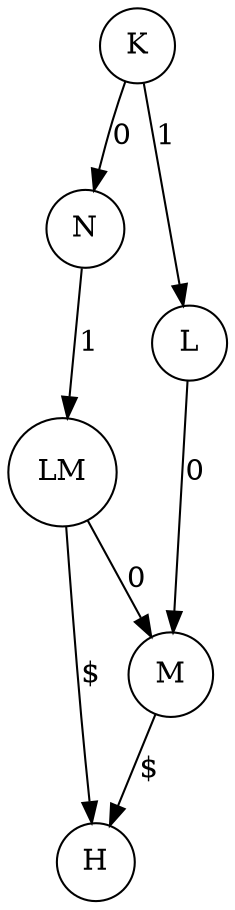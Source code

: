digraph G{
K [shape="circle"label="K"];
N [shape="circle"label="N"];
L [shape="circle"label="L"];
LM [shape="circle"label="LM"];
M [shape="circle"label="M"];
H [shape="circle"label="H"];
K->N [label="0 "];
L->M [label="0 "];
LM->M [label="0 "];
K->L [label="1 "];
N->LM [label="1 "];
LM->H [label="$ "];
M->H [label="$ "];
}
